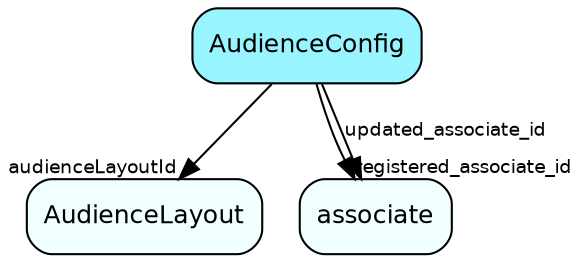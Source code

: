 digraph AudienceConfig  {
node [shape = box style="rounded, filled" fontname = "Helvetica" fontsize = "12" ]
edge [fontname = "Helvetica" fontsize = "9"]

AudienceConfig[fillcolor = "cadetblue1"]
AudienceLayout[fillcolor = "azure1"]
associate[fillcolor = "azure1"]
AudienceConfig -> AudienceLayout [headlabel = "audienceLayoutId"]
AudienceConfig -> associate [headlabel = "registered_associate_id"]
AudienceConfig -> associate [label = "updated_associate_id"]
}
